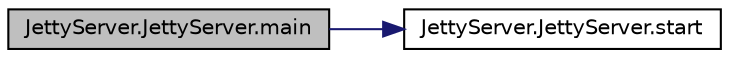 digraph "JettyServer.JettyServer.main"
{
 // LATEX_PDF_SIZE
  edge [fontname="Helvetica",fontsize="10",labelfontname="Helvetica",labelfontsize="10"];
  node [fontname="Helvetica",fontsize="10",shape=record];
  rankdir="LR";
  Node1 [label="JettyServer.JettyServer.main",height=0.2,width=0.4,color="black", fillcolor="grey75", style="filled", fontcolor="black",tooltip=" "];
  Node1 -> Node2 [color="midnightblue",fontsize="10",style="solid",fontname="Helvetica"];
  Node2 [label="JettyServer.JettyServer.start",height=0.2,width=0.4,color="black", fillcolor="white", style="filled",URL="$class_jetty_server_1_1_jetty_server.html#ab8e4231b001892ab31045bdf24eb8173",tooltip=" "];
}
